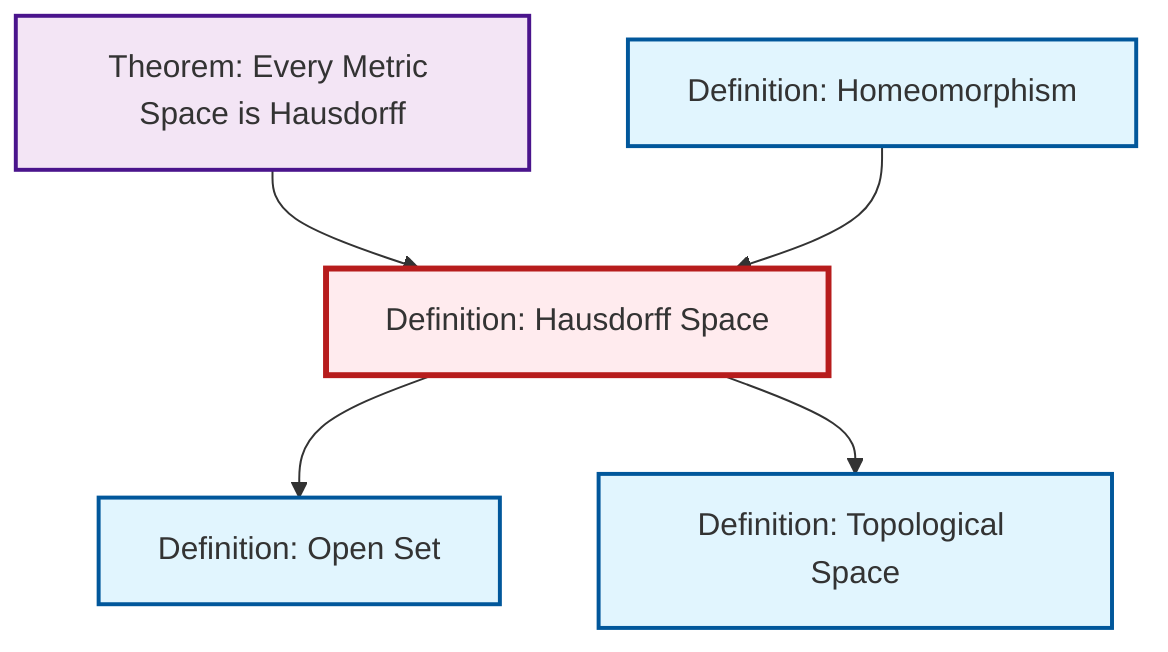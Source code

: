 graph TD
    classDef definition fill:#e1f5fe,stroke:#01579b,stroke-width:2px
    classDef theorem fill:#f3e5f5,stroke:#4a148c,stroke-width:2px
    classDef axiom fill:#fff3e0,stroke:#e65100,stroke-width:2px
    classDef example fill:#e8f5e9,stroke:#1b5e20,stroke-width:2px
    classDef current fill:#ffebee,stroke:#b71c1c,stroke-width:3px
    def-open-set["Definition: Open Set"]:::definition
    def-hausdorff["Definition: Hausdorff Space"]:::definition
    def-topological-space["Definition: Topological Space"]:::definition
    def-homeomorphism["Definition: Homeomorphism"]:::definition
    thm-metric-hausdorff["Theorem: Every Metric Space is Hausdorff"]:::theorem
    thm-metric-hausdorff --> def-hausdorff
    def-hausdorff --> def-open-set
    def-hausdorff --> def-topological-space
    def-homeomorphism --> def-hausdorff
    class def-hausdorff current